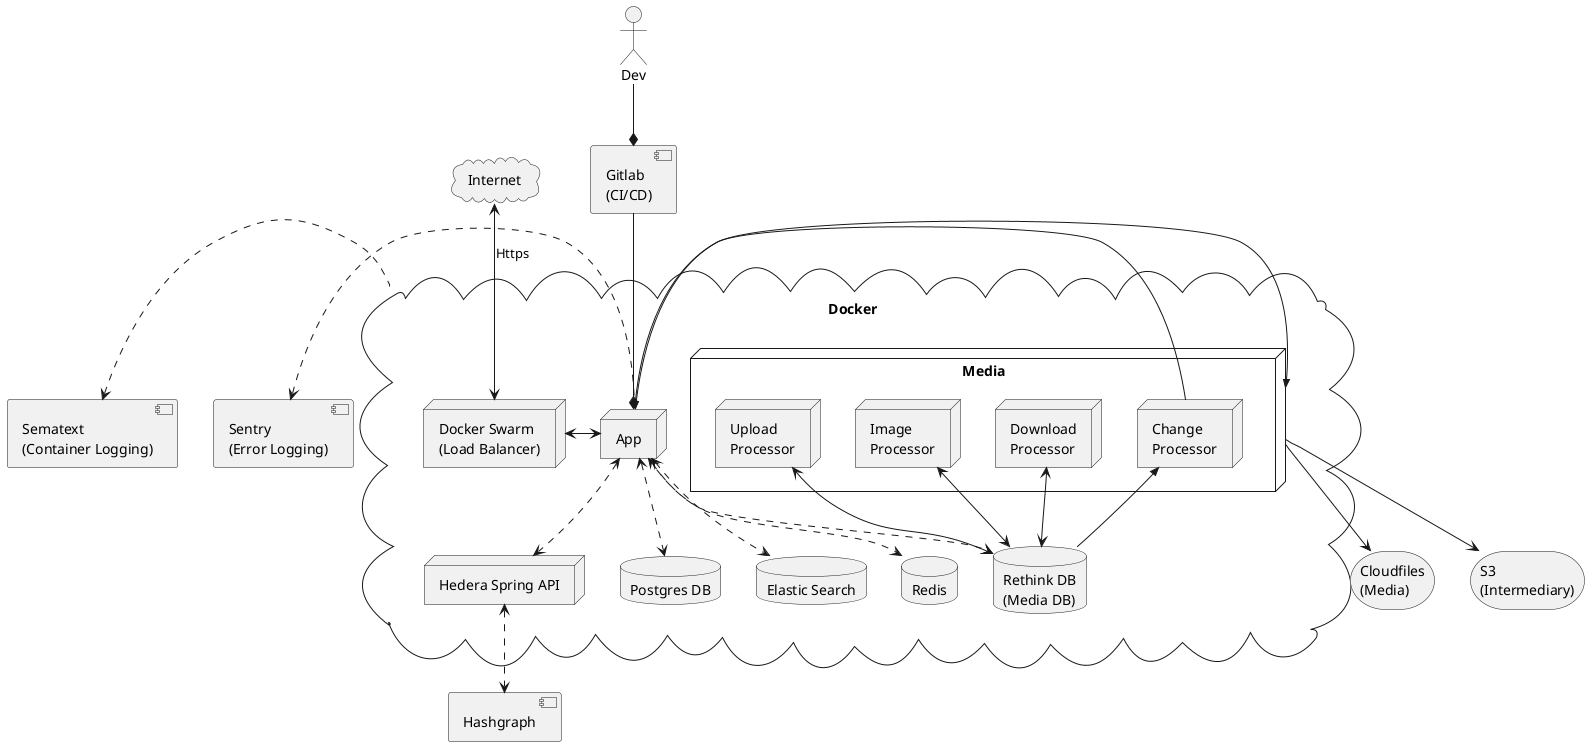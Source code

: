 @startuml

skinparam monochrome true
skinparam backgroundColor transparent
skinparam classBackgroundColor transparent
skinparam style strictuml

cloud Internet

cloud Docker {
    node loadbalancer [
        Docker Swarm
        (Load Balancer)
    ]

    Internet <-down-> loadbalancer : Https

    node app [
        App
    ]

    loadbalancer <-> app


    node Media {
        node downloads [
            Download
            Processor
        ]
        node images [
            Image
            Processor
        ]
        node uploads [
            Upload
            Processor
        ]
        node changes [
            Change
            Processor
        ]
    }

    database postgres  [
        Postgres DB
    ]
    database elasticsearch [
        Elastic Search
    ]
    database rethinkdb [
        Rethink DB
        (Media DB)
    ]
    database redis [
        Redis
    ]
    node hederaspringapi  [
        Hedera Spring API
    ]

    app <.down.> hederaspringapi
    app <.down.> postgres
    app <.down.> elasticsearch
    app .down.> rethinkdb
    app <.down.> redis

}

component sentry [
    Sentry
    (Error Logging)
]

app .left.> sentry

component sematext [
    Sematext
    (Container Logging)
]

Docker .left.> sematext

actor dev [
    Dev
]

component gitlab [
    Gitlab
    (CI/CD)
]
dev --* gitlab
gitlab --* app

storage cloudfiles [
    Cloudfiles
    (Media)
]

storage s3 [
    S3
    (Intermediary)
]

Media -down-> s3
Media -down-> cloudfiles
app ->> Media
changes ->> app
changes <<- rethinkdb
uploads <-> rethinkdb
images <-> rethinkdb
downloads <-> rethinkdb

component hashgraph [
    Hashgraph
]

hederaspringapi <.down.> hashgraph

@enduml
